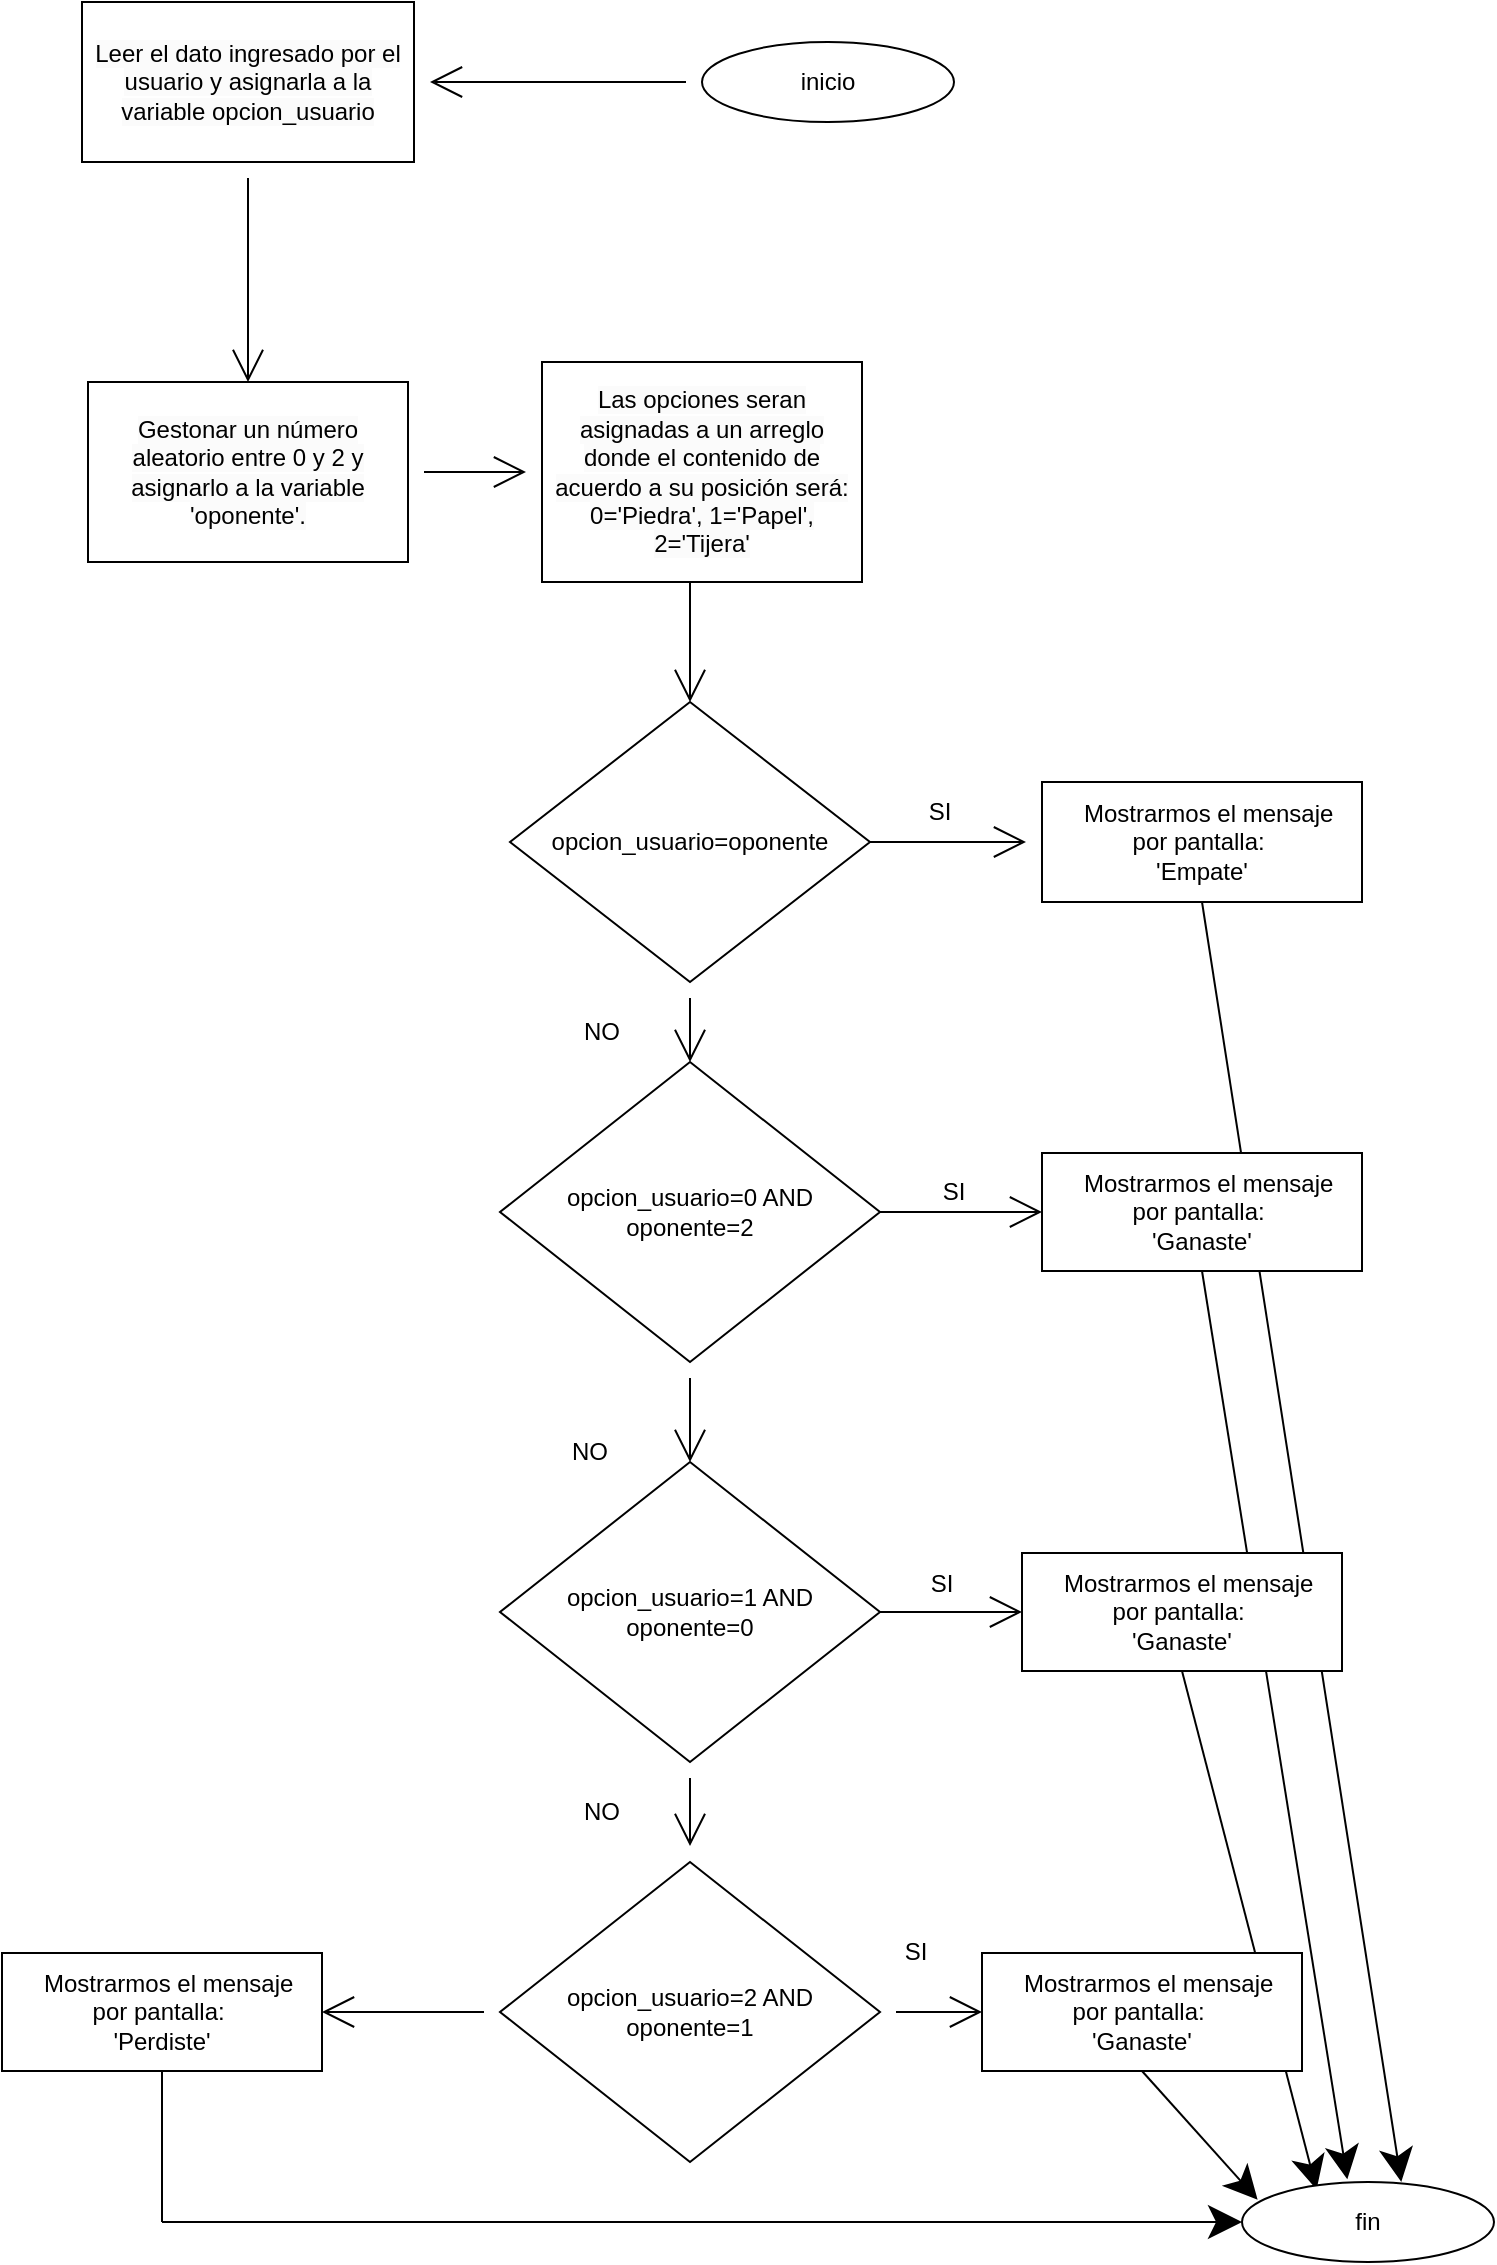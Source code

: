 <mxfile>
    <diagram id="ULBjtQB60qQB-zD3N5pG" name="Page-1">
        <mxGraphModel dx="1565" dy="3318" grid="1" gridSize="10" guides="1" tooltips="1" connect="1" arrows="1" fold="1" page="1" pageScale="1" pageWidth="827" pageHeight="1169" math="0" shadow="0">
            <root>
                <mxCell id="0"/>
                <mxCell id="1" parent="0"/>
                <mxCell id="64" value="" style="endArrow=classic;html=1;rounded=0;startSize=14;endSize=14;sourcePerimeterSpacing=8;targetPerimeterSpacing=8;curved=1;exitX=0.5;exitY=1;exitDx=0;exitDy=0;entryX=0.632;entryY=-0.001;entryDx=0;entryDy=0;entryPerimeter=0;" edge="1" parent="1" source="18" target="53">
                    <mxGeometry width="50" height="50" relative="1" as="geometry">
                        <mxPoint x="290" y="-1480" as="sourcePoint"/>
                        <mxPoint x="820" y="-1280" as="targetPoint"/>
                    </mxGeometry>
                </mxCell>
                <mxCell id="63" value="" style="endArrow=classic;html=1;rounded=0;startSize=14;endSize=14;sourcePerimeterSpacing=8;targetPerimeterSpacing=8;curved=1;exitX=0.5;exitY=1;exitDx=0;exitDy=0;entryX=0.418;entryY=-0.033;entryDx=0;entryDy=0;entryPerimeter=0;" edge="1" parent="1" source="24" target="53">
                    <mxGeometry width="50" height="50" relative="1" as="geometry">
                        <mxPoint x="290" y="-1480" as="sourcePoint"/>
                        <mxPoint x="340" y="-1530" as="targetPoint"/>
                    </mxGeometry>
                </mxCell>
                <mxCell id="60" value="" style="endArrow=classic;html=1;rounded=0;startSize=14;endSize=14;sourcePerimeterSpacing=8;targetPerimeterSpacing=8;curved=1;entryX=0.296;entryY=0.095;entryDx=0;entryDy=0;entryPerimeter=0;exitX=0.5;exitY=1;exitDx=0;exitDy=0;" edge="1" parent="1" source="33" target="53">
                    <mxGeometry width="50" height="50" relative="1" as="geometry">
                        <mxPoint x="727" y="-1490" as="sourcePoint"/>
                        <mxPoint x="340" y="-1520" as="targetPoint"/>
                    </mxGeometry>
                </mxCell>
                <mxCell id="37" style="edgeStyle=none;curved=1;rounded=0;orthogonalLoop=1;jettySize=auto;html=1;endArrow=open;startSize=14;endSize=14;sourcePerimeterSpacing=8;targetPerimeterSpacing=8;" edge="1" parent="1" source="2" target="16">
                    <mxGeometry relative="1" as="geometry"/>
                </mxCell>
                <mxCell id="2" value="inicio" style="ellipse;whiteSpace=wrap;html=1;" vertex="1" parent="1">
                    <mxGeometry x="420" y="-2300" width="126" height="40" as="geometry"/>
                </mxCell>
                <mxCell id="17" style="edgeStyle=none;curved=1;rounded=0;orthogonalLoop=1;jettySize=auto;html=1;exitX=1;exitY=0.5;exitDx=0;exitDy=0;endArrow=open;startSize=14;endSize=14;sourcePerimeterSpacing=8;targetPerimeterSpacing=8;" edge="1" parent="1" source="5" target="18">
                    <mxGeometry relative="1" as="geometry">
                        <mxPoint x="580" y="-1850.308" as="targetPoint"/>
                    </mxGeometry>
                </mxCell>
                <mxCell id="26" style="edgeStyle=none;curved=1;rounded=0;orthogonalLoop=1;jettySize=auto;html=1;entryX=0.5;entryY=0;entryDx=0;entryDy=0;endArrow=open;startSize=14;endSize=14;sourcePerimeterSpacing=8;targetPerimeterSpacing=8;" edge="1" parent="1" source="5" target="20">
                    <mxGeometry relative="1" as="geometry"/>
                </mxCell>
                <mxCell id="5" value="opcion_usuario=oponente" style="rhombus;whiteSpace=wrap;html=1;" vertex="1" parent="1">
                    <mxGeometry x="324" y="-1970" width="180" height="140" as="geometry"/>
                </mxCell>
                <mxCell id="39" style="edgeStyle=none;curved=1;rounded=0;orthogonalLoop=1;jettySize=auto;html=1;entryX=0.5;entryY=0;entryDx=0;entryDy=0;endArrow=open;startSize=14;endSize=14;sourcePerimeterSpacing=8;targetPerimeterSpacing=8;" edge="1" parent="1" target="5">
                    <mxGeometry relative="1" as="geometry">
                        <mxPoint x="414" y="-2040" as="sourcePoint"/>
                    </mxGeometry>
                </mxCell>
                <mxCell id="67" style="edgeStyle=none;curved=1;rounded=0;orthogonalLoop=1;jettySize=auto;html=1;endArrow=open;startSize=14;endSize=14;sourcePerimeterSpacing=8;targetPerimeterSpacing=8;" edge="1" parent="1" source="15" target="65">
                    <mxGeometry relative="1" as="geometry"/>
                </mxCell>
                <mxCell id="15" value="&lt;br&gt;&lt;span style=&quot;color: rgb(0, 0, 0); font-family: Helvetica; font-size: 12px; font-style: normal; font-variant-ligatures: normal; font-variant-caps: normal; font-weight: 400; letter-spacing: normal; orphans: 2; text-align: center; text-indent: 0px; text-transform: none; widows: 2; word-spacing: 0px; -webkit-text-stroke-width: 0px; background-color: rgb(251, 251, 251); text-decoration-thickness: initial; text-decoration-style: initial; text-decoration-color: initial; float: none; display: inline !important;&quot;&gt;Gestonar un número aleatorio entre 0 y 2 y asignarlo a la variable 'oponente'.&lt;br&gt;&lt;br&gt;&lt;/span&gt;" style="rounded=0;whiteSpace=wrap;html=1;" vertex="1" parent="1">
                    <mxGeometry x="113" y="-2130" width="160" height="90" as="geometry"/>
                </mxCell>
                <mxCell id="38" style="edgeStyle=none;curved=1;rounded=0;orthogonalLoop=1;jettySize=auto;html=1;endArrow=open;startSize=14;endSize=14;sourcePerimeterSpacing=8;targetPerimeterSpacing=8;entryX=0.5;entryY=0;entryDx=0;entryDy=0;" edge="1" parent="1" source="16" target="15">
                    <mxGeometry relative="1" as="geometry">
                        <mxPoint x="190" y="-2130" as="targetPoint"/>
                    </mxGeometry>
                </mxCell>
                <mxCell id="16" value="&lt;br&gt;&lt;span style=&quot;color: rgb(0, 0, 0); font-family: Helvetica; font-size: 12px; font-style: normal; font-variant-ligatures: normal; font-variant-caps: normal; font-weight: 400; letter-spacing: normal; orphans: 2; text-align: center; text-indent: 0px; text-transform: none; widows: 2; word-spacing: 0px; -webkit-text-stroke-width: 0px; background-color: rgb(251, 251, 251); text-decoration-thickness: initial; text-decoration-style: initial; text-decoration-color: initial; float: none; display: inline !important;&quot;&gt;Leer el dato ingresado por el usuario y asignarla a la variable opcion_usuario&lt;br&gt;&lt;br&gt;&lt;/span&gt;" style="rounded=0;whiteSpace=wrap;html=1;" vertex="1" parent="1">
                    <mxGeometry x="110" y="-2320" width="166" height="80" as="geometry"/>
                </mxCell>
                <mxCell id="18" value="&amp;nbsp; Mostrarmos el mensaje &lt;br&gt;por pantalla:&amp;nbsp;&lt;br&gt;'Empate'" style="rounded=0;whiteSpace=wrap;html=1;" vertex="1" parent="1">
                    <mxGeometry x="590" y="-1930" width="160" height="60" as="geometry"/>
                </mxCell>
                <mxCell id="32" style="edgeStyle=none;curved=1;rounded=0;orthogonalLoop=1;jettySize=auto;html=1;entryX=0.5;entryY=0;entryDx=0;entryDy=0;endArrow=open;startSize=14;endSize=14;sourcePerimeterSpacing=8;targetPerimeterSpacing=8;" edge="1" parent="1" source="20" target="25">
                    <mxGeometry relative="1" as="geometry"/>
                </mxCell>
                <mxCell id="20" value="opcion_usuario=0 AND oponente=2" style="rhombus;whiteSpace=wrap;html=1;" vertex="1" parent="1">
                    <mxGeometry x="319" y="-1790" width="190" height="150" as="geometry"/>
                </mxCell>
                <mxCell id="23" style="edgeStyle=none;curved=1;rounded=0;orthogonalLoop=1;jettySize=auto;html=1;exitX=1;exitY=0.5;exitDx=0;exitDy=0;endArrow=open;startSize=14;endSize=14;sourcePerimeterSpacing=8;targetPerimeterSpacing=8;entryX=0;entryY=0.5;entryDx=0;entryDy=0;" edge="1" parent="1" source="20" target="24">
                    <mxGeometry relative="1" as="geometry">
                        <mxPoint x="460" y="-1679" as="targetPoint"/>
                        <mxPoint x="514" y="-1840" as="sourcePoint"/>
                    </mxGeometry>
                </mxCell>
                <mxCell id="24" value="&amp;nbsp; Mostrarmos el mensaje &lt;br&gt;por pantalla:&amp;nbsp;&lt;br&gt;'Ganaste'" style="rounded=0;whiteSpace=wrap;html=1;" vertex="1" parent="1">
                    <mxGeometry x="590" y="-1744.5" width="160" height="59" as="geometry"/>
                </mxCell>
                <mxCell id="34" style="edgeStyle=none;curved=1;rounded=0;orthogonalLoop=1;jettySize=auto;html=1;exitX=1;exitY=0.5;exitDx=0;exitDy=0;entryX=0;entryY=0.5;entryDx=0;entryDy=0;endArrow=open;startSize=14;endSize=14;sourcePerimeterSpacing=8;targetPerimeterSpacing=8;" edge="1" parent="1" source="25" target="33">
                    <mxGeometry relative="1" as="geometry"/>
                </mxCell>
                <mxCell id="46" style="edgeStyle=none;curved=1;rounded=0;orthogonalLoop=1;jettySize=auto;html=1;endArrow=open;startSize=14;endSize=14;sourcePerimeterSpacing=8;targetPerimeterSpacing=8;" edge="1" parent="1" source="25" target="35">
                    <mxGeometry relative="1" as="geometry"/>
                </mxCell>
                <mxCell id="25" value="opcion_usuario=1 AND oponente=0" style="rhombus;whiteSpace=wrap;html=1;" vertex="1" parent="1">
                    <mxGeometry x="319" y="-1590" width="190" height="150" as="geometry"/>
                </mxCell>
                <mxCell id="27" value="SI" style="text;html=1;strokeColor=none;fillColor=none;align=center;verticalAlign=middle;whiteSpace=wrap;rounded=0;" vertex="1" parent="1">
                    <mxGeometry x="509" y="-1930" width="60" height="30" as="geometry"/>
                </mxCell>
                <mxCell id="28" value="NO" style="text;html=1;strokeColor=none;fillColor=none;align=center;verticalAlign=middle;whiteSpace=wrap;rounded=0;" vertex="1" parent="1">
                    <mxGeometry x="340" y="-1820" width="60" height="30" as="geometry"/>
                </mxCell>
                <mxCell id="33" value="&amp;nbsp; Mostrarmos el mensaje &lt;br&gt;por pantalla:&amp;nbsp;&lt;br&gt;'Ganaste'" style="rounded=0;whiteSpace=wrap;html=1;" vertex="1" parent="1">
                    <mxGeometry x="580" y="-1544.5" width="160" height="59" as="geometry"/>
                </mxCell>
                <mxCell id="48" style="edgeStyle=none;curved=1;rounded=0;orthogonalLoop=1;jettySize=auto;html=1;entryX=0;entryY=0.5;entryDx=0;entryDy=0;endArrow=open;startSize=14;endSize=14;sourcePerimeterSpacing=8;targetPerimeterSpacing=8;" edge="1" parent="1" source="35" target="47">
                    <mxGeometry relative="1" as="geometry"/>
                </mxCell>
                <mxCell id="51" style="edgeStyle=none;curved=1;rounded=0;orthogonalLoop=1;jettySize=auto;html=1;endArrow=open;startSize=14;endSize=14;sourcePerimeterSpacing=8;targetPerimeterSpacing=8;" edge="1" parent="1" source="35">
                    <mxGeometry relative="1" as="geometry">
                        <mxPoint x="230" y="-1315" as="targetPoint"/>
                    </mxGeometry>
                </mxCell>
                <mxCell id="35" value="opcion_usuario=2 AND oponente=1" style="rhombus;whiteSpace=wrap;html=1;" vertex="1" parent="1">
                    <mxGeometry x="319" y="-1390" width="190" height="150" as="geometry"/>
                </mxCell>
                <mxCell id="42" value="NO" style="text;html=1;strokeColor=none;fillColor=none;align=center;verticalAlign=middle;whiteSpace=wrap;rounded=0;" vertex="1" parent="1">
                    <mxGeometry x="334" y="-1610" width="60" height="30" as="geometry"/>
                </mxCell>
                <mxCell id="43" value="SI" style="text;html=1;strokeColor=none;fillColor=none;align=center;verticalAlign=middle;whiteSpace=wrap;rounded=0;" vertex="1" parent="1">
                    <mxGeometry x="516" y="-1740" width="60" height="30" as="geometry"/>
                </mxCell>
                <mxCell id="44" value="SI" style="text;html=1;strokeColor=none;fillColor=none;align=center;verticalAlign=middle;whiteSpace=wrap;rounded=0;" vertex="1" parent="1">
                    <mxGeometry x="510" y="-1544.5" width="60" height="30" as="geometry"/>
                </mxCell>
                <mxCell id="47" value="&amp;nbsp; Mostrarmos el mensaje &lt;br&gt;por pantalla:&amp;nbsp;&lt;br&gt;'Ganaste'" style="rounded=0;whiteSpace=wrap;html=1;" vertex="1" parent="1">
                    <mxGeometry x="560" y="-1344.5" width="160" height="59" as="geometry"/>
                </mxCell>
                <mxCell id="49" value="SI" style="text;html=1;strokeColor=none;fillColor=none;align=center;verticalAlign=middle;whiteSpace=wrap;rounded=0;" vertex="1" parent="1">
                    <mxGeometry x="497" y="-1360" width="60" height="30" as="geometry"/>
                </mxCell>
                <mxCell id="50" value="NO" style="text;html=1;strokeColor=none;fillColor=none;align=center;verticalAlign=middle;whiteSpace=wrap;rounded=0;" vertex="1" parent="1">
                    <mxGeometry x="340" y="-1430" width="60" height="30" as="geometry"/>
                </mxCell>
                <mxCell id="52" value="&amp;nbsp; Mostrarmos el mensaje &lt;br&gt;por pantalla:&amp;nbsp;&lt;br&gt;'Perdiste'" style="rounded=0;whiteSpace=wrap;html=1;" vertex="1" parent="1">
                    <mxGeometry x="70" y="-1344.5" width="160" height="59" as="geometry"/>
                </mxCell>
                <mxCell id="53" value="fin" style="ellipse;whiteSpace=wrap;html=1;" vertex="1" parent="1">
                    <mxGeometry x="690" y="-1230" width="126" height="40" as="geometry"/>
                </mxCell>
                <mxCell id="56" value="" style="endArrow=none;html=1;rounded=0;startSize=14;endSize=14;sourcePerimeterSpacing=8;targetPerimeterSpacing=8;curved=1;exitX=0.5;exitY=1;exitDx=0;exitDy=0;" edge="1" parent="1" source="52">
                    <mxGeometry width="50" height="50" relative="1" as="geometry">
                        <mxPoint x="390" y="-1600" as="sourcePoint"/>
                        <mxPoint x="150" y="-1210" as="targetPoint"/>
                    </mxGeometry>
                </mxCell>
                <mxCell id="57" value="" style="endArrow=classic;html=1;rounded=0;startSize=14;endSize=14;sourcePerimeterSpacing=8;targetPerimeterSpacing=8;curved=1;entryX=0;entryY=0.5;entryDx=0;entryDy=0;" edge="1" parent="1" target="53">
                    <mxGeometry width="50" height="50" relative="1" as="geometry">
                        <mxPoint x="150" y="-1210" as="sourcePoint"/>
                        <mxPoint x="440" y="-1520" as="targetPoint"/>
                    </mxGeometry>
                </mxCell>
                <mxCell id="58" value="" style="endArrow=classic;html=1;rounded=0;startSize=14;endSize=14;sourcePerimeterSpacing=8;targetPerimeterSpacing=8;curved=1;entryX=0.062;entryY=0.223;entryDx=0;entryDy=0;exitX=0.5;exitY=1;exitDx=0;exitDy=0;entryPerimeter=0;" edge="1" parent="1" source="47" target="53">
                    <mxGeometry width="50" height="50" relative="1" as="geometry">
                        <mxPoint x="290" y="-1470" as="sourcePoint"/>
                        <mxPoint x="340" y="-1520" as="targetPoint"/>
                    </mxGeometry>
                </mxCell>
                <mxCell id="65" value="&lt;span style=&quot;color: rgb(0, 0, 0); font-family: Helvetica; font-size: 12px; font-style: normal; font-variant-ligatures: normal; font-variant-caps: normal; font-weight: 400; letter-spacing: normal; orphans: 2; text-align: center; text-indent: 0px; text-transform: none; widows: 2; word-spacing: 0px; -webkit-text-stroke-width: 0px; background-color: rgb(251, 251, 251); text-decoration-thickness: initial; text-decoration-style: initial; text-decoration-color: initial; float: none; display: inline !important;&quot;&gt;Las opciones seran asignadas a un arreglo donde el contenido de acuerdo a su posición será:&lt;br&gt;0='Piedra', 1='Papel', 2='Tijera'&lt;br&gt;&lt;/span&gt;" style="rounded=0;whiteSpace=wrap;html=1;" vertex="1" parent="1">
                    <mxGeometry x="340" y="-2140" width="160" height="110" as="geometry"/>
                </mxCell>
            </root>
        </mxGraphModel>
    </diagram>
</mxfile>